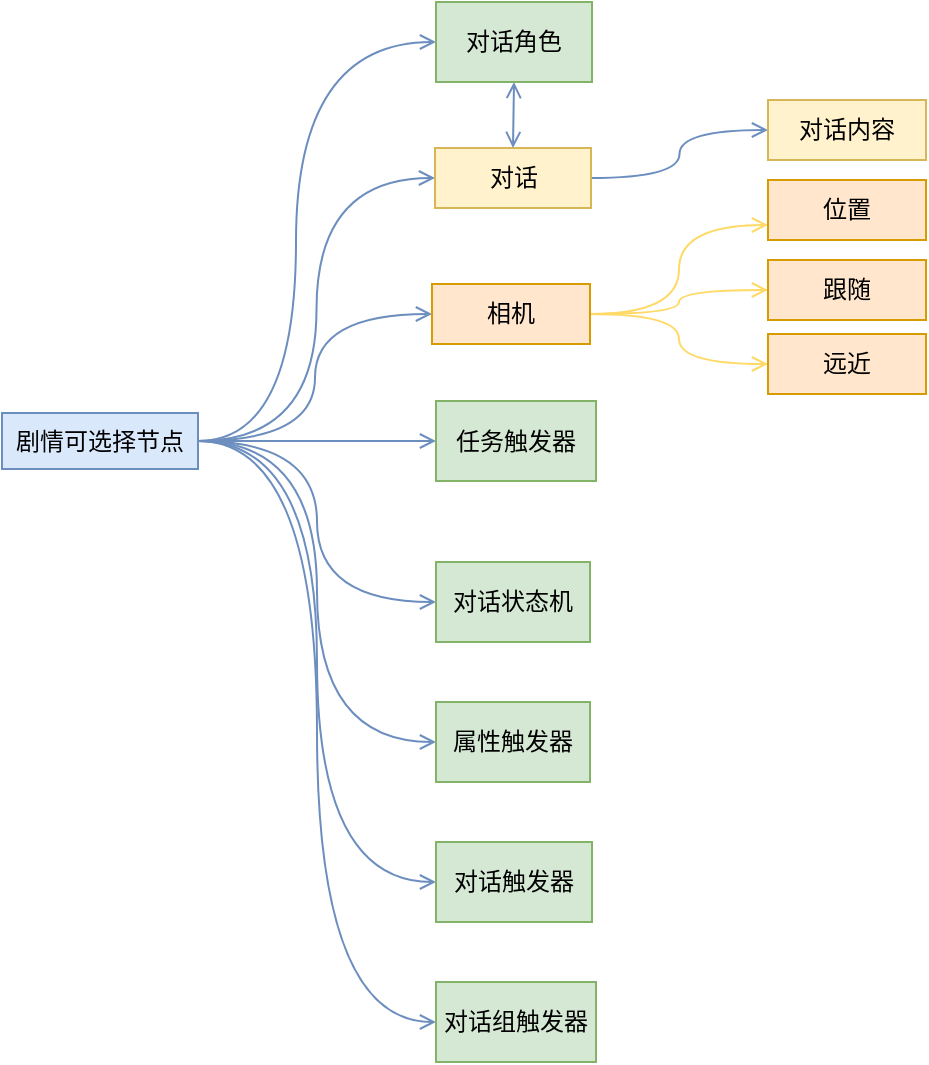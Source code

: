 <mxfile version="24.6.4" type="github">
  <diagram name="第 1 页" id="1RiEGh6bXkRQaVlVC3rK">
    <mxGraphModel dx="1982" dy="2120" grid="0" gridSize="10" guides="1" tooltips="1" connect="1" arrows="1" fold="1" page="0" pageScale="1" pageWidth="827" pageHeight="1169" math="1" shadow="0">
      <root>
        <mxCell id="0" />
        <mxCell id="1" parent="0" />
        <mxCell id="AYWZBEW6ySmB9MOeuDs3-19" style="edgeStyle=orthogonalEdgeStyle;rounded=0;orthogonalLoop=1;jettySize=auto;html=1;exitX=1;exitY=0.5;exitDx=0;exitDy=0;entryX=0;entryY=0.5;entryDx=0;entryDy=0;fontSize=12;startArrow=none;startFill=0;endArrow=open;endFill=0;curved=1;strokeColor=#6C8EBF;flowAnimation=0;shadow=0;" edge="1" parent="1" source="AYWZBEW6ySmB9MOeuDs3-1" target="AYWZBEW6ySmB9MOeuDs3-5">
          <mxGeometry relative="1" as="geometry">
            <Array as="points">
              <mxPoint x="-246" y="-600" />
              <mxPoint x="-246" y="-800" />
            </Array>
          </mxGeometry>
        </mxCell>
        <mxCell id="AYWZBEW6ySmB9MOeuDs3-21" style="edgeStyle=orthogonalEdgeStyle;shape=connector;curved=1;rounded=0;orthogonalLoop=1;jettySize=auto;html=1;entryX=0;entryY=0.5;entryDx=0;entryDy=0;strokeColor=#6C8EBF;align=center;verticalAlign=middle;fontFamily=Helvetica;fontSize=12;fontColor=default;labelBackgroundColor=default;startArrow=none;startFill=0;endArrow=open;endFill=0;flowAnimation=0;" edge="1" parent="1" source="AYWZBEW6ySmB9MOeuDs3-1" target="AYWZBEW6ySmB9MOeuDs3-3">
          <mxGeometry relative="1" as="geometry" />
        </mxCell>
        <mxCell id="AYWZBEW6ySmB9MOeuDs3-22" style="edgeStyle=orthogonalEdgeStyle;shape=connector;curved=1;rounded=0;orthogonalLoop=1;jettySize=auto;html=1;exitX=1;exitY=0.5;exitDx=0;exitDy=0;entryX=0;entryY=0.5;entryDx=0;entryDy=0;strokeColor=#6C8EBF;align=center;verticalAlign=middle;fontFamily=Helvetica;fontSize=12;fontColor=default;labelBackgroundColor=default;startArrow=none;startFill=0;endArrow=open;endFill=0;flowAnimation=0;" edge="1" parent="1" source="AYWZBEW6ySmB9MOeuDs3-1" target="AYWZBEW6ySmB9MOeuDs3-4">
          <mxGeometry relative="1" as="geometry" />
        </mxCell>
        <mxCell id="AYWZBEW6ySmB9MOeuDs3-23" style="edgeStyle=orthogonalEdgeStyle;shape=connector;curved=1;rounded=0;orthogonalLoop=1;jettySize=auto;html=1;exitX=1;exitY=0.5;exitDx=0;exitDy=0;entryX=0;entryY=0.5;entryDx=0;entryDy=0;strokeColor=#6C8EBF;align=center;verticalAlign=middle;fontFamily=Helvetica;fontSize=12;fontColor=default;labelBackgroundColor=default;startArrow=none;startFill=0;endArrow=open;endFill=0;flowAnimation=0;" edge="1" parent="1" source="AYWZBEW6ySmB9MOeuDs3-1" target="AYWZBEW6ySmB9MOeuDs3-8">
          <mxGeometry relative="1" as="geometry" />
        </mxCell>
        <mxCell id="AYWZBEW6ySmB9MOeuDs3-24" style="edgeStyle=orthogonalEdgeStyle;shape=connector;curved=1;rounded=0;orthogonalLoop=1;jettySize=auto;html=1;exitX=1;exitY=0.5;exitDx=0;exitDy=0;entryX=0;entryY=0.5;entryDx=0;entryDy=0;strokeColor=#6C8EBF;align=center;verticalAlign=middle;fontFamily=Helvetica;fontSize=12;fontColor=default;labelBackgroundColor=default;startArrow=none;startFill=0;endArrow=open;endFill=0;flowAnimation=0;" edge="1" parent="1" source="AYWZBEW6ySmB9MOeuDs3-1" target="AYWZBEW6ySmB9MOeuDs3-6">
          <mxGeometry relative="1" as="geometry" />
        </mxCell>
        <mxCell id="AYWZBEW6ySmB9MOeuDs3-25" style="edgeStyle=orthogonalEdgeStyle;shape=connector;curved=1;rounded=0;orthogonalLoop=1;jettySize=auto;html=1;exitX=1;exitY=0.5;exitDx=0;exitDy=0;entryX=0;entryY=0.5;entryDx=0;entryDy=0;strokeColor=#6C8EBF;align=center;verticalAlign=middle;fontFamily=Helvetica;fontSize=12;fontColor=default;labelBackgroundColor=default;startArrow=none;startFill=0;endArrow=open;endFill=0;flowAnimation=0;" edge="1" parent="1" source="AYWZBEW6ySmB9MOeuDs3-1" target="AYWZBEW6ySmB9MOeuDs3-9">
          <mxGeometry relative="1" as="geometry" />
        </mxCell>
        <mxCell id="AYWZBEW6ySmB9MOeuDs3-26" style="edgeStyle=orthogonalEdgeStyle;shape=connector;curved=1;rounded=0;orthogonalLoop=1;jettySize=auto;html=1;exitX=1;exitY=0.5;exitDx=0;exitDy=0;entryX=0;entryY=0.5;entryDx=0;entryDy=0;strokeColor=#6C8EBF;align=center;verticalAlign=middle;fontFamily=Helvetica;fontSize=12;fontColor=default;labelBackgroundColor=default;startArrow=none;startFill=0;endArrow=open;endFill=0;flowAnimation=0;" edge="1" parent="1" source="AYWZBEW6ySmB9MOeuDs3-1" target="AYWZBEW6ySmB9MOeuDs3-7">
          <mxGeometry relative="1" as="geometry" />
        </mxCell>
        <mxCell id="AYWZBEW6ySmB9MOeuDs3-27" style="edgeStyle=orthogonalEdgeStyle;shape=connector;curved=1;rounded=0;orthogonalLoop=1;jettySize=auto;html=1;exitX=1;exitY=0.5;exitDx=0;exitDy=0;entryX=0;entryY=0.5;entryDx=0;entryDy=0;strokeColor=#6C8EBF;align=center;verticalAlign=middle;fontFamily=Helvetica;fontSize=12;fontColor=default;labelBackgroundColor=default;startArrow=none;startFill=0;endArrow=open;endFill=0;flowAnimation=0;" edge="1" parent="1" source="AYWZBEW6ySmB9MOeuDs3-1" target="AYWZBEW6ySmB9MOeuDs3-10">
          <mxGeometry relative="1" as="geometry" />
        </mxCell>
        <mxCell id="AYWZBEW6ySmB9MOeuDs3-1" value="剧情可选择节点" style="whiteSpace=wrap;html=1;fillColor=#dae8fc;strokeColor=#6C8EBF;" vertex="1" parent="1">
          <mxGeometry x="-393" y="-614.5" width="98" height="28" as="geometry" />
        </mxCell>
        <mxCell id="AYWZBEW6ySmB9MOeuDs3-39" style="edgeStyle=orthogonalEdgeStyle;shape=connector;curved=1;rounded=0;orthogonalLoop=1;jettySize=auto;html=1;exitX=1;exitY=0.5;exitDx=0;exitDy=0;entryX=0;entryY=0.5;entryDx=0;entryDy=0;strokeColor=#6C8EBF;align=center;verticalAlign=middle;fontFamily=Helvetica;fontSize=12;fontColor=default;labelBackgroundColor=default;startArrow=none;startFill=0;endArrow=open;endFill=0;flowAnimation=0;" edge="1" parent="1" source="AYWZBEW6ySmB9MOeuDs3-3" target="AYWZBEW6ySmB9MOeuDs3-38">
          <mxGeometry relative="1" as="geometry" />
        </mxCell>
        <mxCell id="AYWZBEW6ySmB9MOeuDs3-3" value="对话" style="whiteSpace=wrap;html=1;fillColor=#fff2cc;strokeColor=#d6b656;" vertex="1" parent="1">
          <mxGeometry x="-176.5" y="-747" width="78" height="30" as="geometry" />
        </mxCell>
        <mxCell id="AYWZBEW6ySmB9MOeuDs3-33" style="edgeStyle=orthogonalEdgeStyle;shape=connector;curved=1;rounded=0;orthogonalLoop=1;jettySize=auto;html=1;exitX=1;exitY=0.5;exitDx=0;exitDy=0;entryX=0;entryY=0.75;entryDx=0;entryDy=0;strokeColor=#FFD966;align=center;verticalAlign=middle;fontFamily=Helvetica;fontSize=12;fontColor=default;labelBackgroundColor=default;startArrow=none;startFill=0;endArrow=open;endFill=0;flowAnimation=0;" edge="1" parent="1" source="AYWZBEW6ySmB9MOeuDs3-4" target="AYWZBEW6ySmB9MOeuDs3-29">
          <mxGeometry relative="1" as="geometry" />
        </mxCell>
        <mxCell id="AYWZBEW6ySmB9MOeuDs3-34" style="edgeStyle=orthogonalEdgeStyle;shape=connector;curved=1;rounded=0;orthogonalLoop=1;jettySize=auto;html=1;exitX=1;exitY=0.5;exitDx=0;exitDy=0;strokeColor=#FFD966;align=center;verticalAlign=middle;fontFamily=Helvetica;fontSize=12;fontColor=default;labelBackgroundColor=default;startArrow=none;startFill=0;endArrow=open;endFill=0;flowAnimation=0;" edge="1" parent="1" source="AYWZBEW6ySmB9MOeuDs3-4" target="AYWZBEW6ySmB9MOeuDs3-31">
          <mxGeometry relative="1" as="geometry" />
        </mxCell>
        <mxCell id="AYWZBEW6ySmB9MOeuDs3-35" style="edgeStyle=orthogonalEdgeStyle;shape=connector;curved=1;rounded=0;orthogonalLoop=1;jettySize=auto;html=1;exitX=1;exitY=0.5;exitDx=0;exitDy=0;strokeColor=#FFD966;align=center;verticalAlign=middle;fontFamily=Helvetica;fontSize=12;fontColor=default;labelBackgroundColor=default;startArrow=none;startFill=0;endArrow=open;endFill=0;flowAnimation=0;" edge="1" parent="1" source="AYWZBEW6ySmB9MOeuDs3-4" target="AYWZBEW6ySmB9MOeuDs3-32">
          <mxGeometry relative="1" as="geometry" />
        </mxCell>
        <mxCell id="AYWZBEW6ySmB9MOeuDs3-4" value="相机" style="whiteSpace=wrap;html=1;fillColor=#ffe6cc;strokeColor=#d79b00;" vertex="1" parent="1">
          <mxGeometry x="-178" y="-679" width="79" height="30" as="geometry" />
        </mxCell>
        <mxCell id="AYWZBEW6ySmB9MOeuDs3-28" style="edgeStyle=orthogonalEdgeStyle;shape=connector;curved=1;rounded=0;orthogonalLoop=1;jettySize=auto;html=1;exitX=0.5;exitY=1;exitDx=0;exitDy=0;entryX=0.5;entryY=0;entryDx=0;entryDy=0;strokeColor=#6C8EBF;align=center;verticalAlign=middle;fontFamily=Helvetica;fontSize=12;fontColor=default;labelBackgroundColor=default;startArrow=open;startFill=0;endArrow=open;endFill=0;flowAnimation=0;" edge="1" parent="1" source="AYWZBEW6ySmB9MOeuDs3-5" target="AYWZBEW6ySmB9MOeuDs3-3">
          <mxGeometry relative="1" as="geometry" />
        </mxCell>
        <mxCell id="AYWZBEW6ySmB9MOeuDs3-5" value="对话角色" style="whiteSpace=wrap;html=1;fillColor=#d5e8d4;strokeColor=#82b366;" vertex="1" parent="1">
          <mxGeometry x="-176" y="-820" width="78" height="40" as="geometry" />
        </mxCell>
        <mxCell id="AYWZBEW6ySmB9MOeuDs3-6" value="对话状态机" style="whiteSpace=wrap;html=1;fillColor=#d5e8d4;strokeColor=#82b366;" vertex="1" parent="1">
          <mxGeometry x="-176" y="-540" width="77" height="40" as="geometry" />
        </mxCell>
        <mxCell id="AYWZBEW6ySmB9MOeuDs3-7" value="对话触发器" style="whiteSpace=wrap;html=1;fillColor=#d5e8d4;strokeColor=#82b366;" vertex="1" parent="1">
          <mxGeometry x="-176" y="-400" width="78" height="40" as="geometry" />
        </mxCell>
        <mxCell id="AYWZBEW6ySmB9MOeuDs3-8" value="任务触发器" style="whiteSpace=wrap;html=1;fillColor=#d5e8d4;strokeColor=#82b366;" vertex="1" parent="1">
          <mxGeometry x="-176" y="-620.5" width="80" height="40" as="geometry" />
        </mxCell>
        <mxCell id="AYWZBEW6ySmB9MOeuDs3-9" value="属性触发器" style="whiteSpace=wrap;html=1;fillColor=#d5e8d4;strokeColor=#82b366;" vertex="1" parent="1">
          <mxGeometry x="-176" y="-470" width="77" height="40" as="geometry" />
        </mxCell>
        <mxCell id="AYWZBEW6ySmB9MOeuDs3-10" value="对话组触发器" style="whiteSpace=wrap;html=1;fillColor=#d5e8d4;strokeColor=#82b366;" vertex="1" parent="1">
          <mxGeometry x="-176" y="-330" width="80" height="40" as="geometry" />
        </mxCell>
        <mxCell id="AYWZBEW6ySmB9MOeuDs3-29" value="位置" style="whiteSpace=wrap;html=1;fillColor=#ffe6cc;strokeColor=#d79b00;" vertex="1" parent="1">
          <mxGeometry x="-10" y="-731" width="79" height="30" as="geometry" />
        </mxCell>
        <mxCell id="AYWZBEW6ySmB9MOeuDs3-31" value="跟随" style="whiteSpace=wrap;html=1;fillColor=#ffe6cc;strokeColor=#d79b00;" vertex="1" parent="1">
          <mxGeometry x="-10" y="-691" width="79" height="30" as="geometry" />
        </mxCell>
        <mxCell id="AYWZBEW6ySmB9MOeuDs3-32" value="远近" style="whiteSpace=wrap;html=1;fillColor=#ffe6cc;strokeColor=#d79b00;" vertex="1" parent="1">
          <mxGeometry x="-10" y="-654" width="79" height="30" as="geometry" />
        </mxCell>
        <mxCell id="AYWZBEW6ySmB9MOeuDs3-38" value="对话内容" style="whiteSpace=wrap;html=1;fillColor=#fff2cc;strokeColor=#d6b656;" vertex="1" parent="1">
          <mxGeometry x="-10" y="-771" width="79" height="30" as="geometry" />
        </mxCell>
      </root>
    </mxGraphModel>
  </diagram>
</mxfile>
